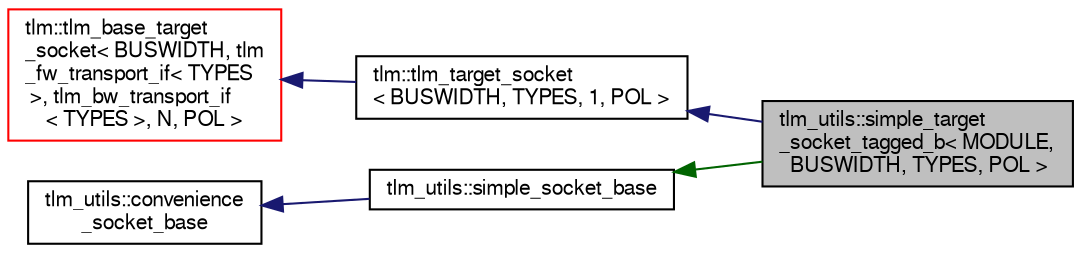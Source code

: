 digraph "tlm_utils::simple_target_socket_tagged_b&lt; MODULE, BUSWIDTH, TYPES, POL &gt;"
{
  edge [fontname="FreeSans",fontsize="10",labelfontname="FreeSans",labelfontsize="10"];
  node [fontname="FreeSans",fontsize="10",shape=record];
  rankdir="LR";
  Node10 [label="tlm_utils::simple_target\l_socket_tagged_b\< MODULE,\l BUSWIDTH, TYPES, POL \>",height=0.2,width=0.4,color="black", fillcolor="grey75", style="filled", fontcolor="black"];
  Node11 -> Node10 [dir="back",color="midnightblue",fontsize="10",style="solid",fontname="FreeSans"];
  Node11 [label="tlm::tlm_target_socket\l\< BUSWIDTH, TYPES, 1, POL \>",height=0.2,width=0.4,color="black", fillcolor="white", style="filled",URL="$a02523.html"];
  Node12 -> Node11 [dir="back",color="midnightblue",fontsize="10",style="solid",fontname="FreeSans"];
  Node12 [label="tlm::tlm_base_target\l_socket\< BUSWIDTH, tlm\l_fw_transport_if\< TYPES\l \>, tlm_bw_transport_if\l\< TYPES \>, N, POL \>",height=0.2,width=0.4,color="red", fillcolor="white", style="filled",URL="$a02511.html"];
  Node21 -> Node10 [dir="back",color="darkgreen",fontsize="10",style="solid",fontname="FreeSans"];
  Node21 [label="tlm_utils::simple_socket_base",height=0.2,width=0.4,color="black", fillcolor="white", style="filled",URL="$a02531.html"];
  Node22 -> Node21 [dir="back",color="midnightblue",fontsize="10",style="solid",fontname="FreeSans"];
  Node22 [label="tlm_utils::convenience\l_socket_base",height=0.2,width=0.4,color="black", fillcolor="white", style="filled",URL="$a02527.html"];
}
